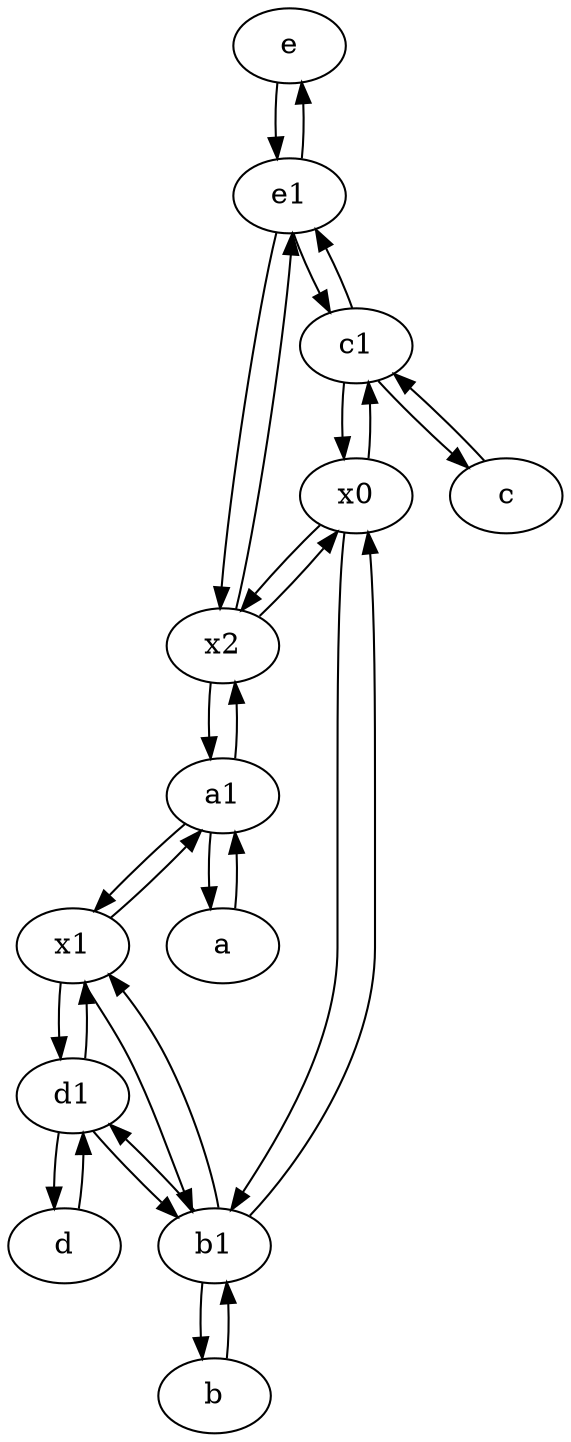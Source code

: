 digraph  {
	e [pos="30,50!"];
	a [pos="40,10!"];
	x1;
	d1 [pos="25,30!"];
	x2;
	b1 [pos="45,20!"];
	e1 [pos="25,45!"];
	b [pos="50,20!"];
	c [pos="20,10!"];
	d [pos="20,30!"];
	x0;
	c1 [pos="30,15!"];
	a1 [pos="40,15!"];
	a -> a1;
	x1 -> d1;
	x1 -> b1;
	b -> b1;
	x0 -> x2;
	x2 -> a1;
	x0 -> b1;
	e1 -> c1;
	b1 -> x0;
	e1 -> e;
	d1 -> d;
	b1 -> b;
	x2 -> e1;
	d1 -> x1;
	e1 -> x2;
	c1 -> e1;
	a1 -> x1;
	e -> e1;
	c -> c1;
	c1 -> c;
	a1 -> x2;
	x2 -> x0;
	d -> d1;
	b1 -> d1;
	d1 -> b1;
	c1 -> x0;
	b1 -> x1;
	a1 -> a;
	x0 -> c1;
	x1 -> a1;

	}